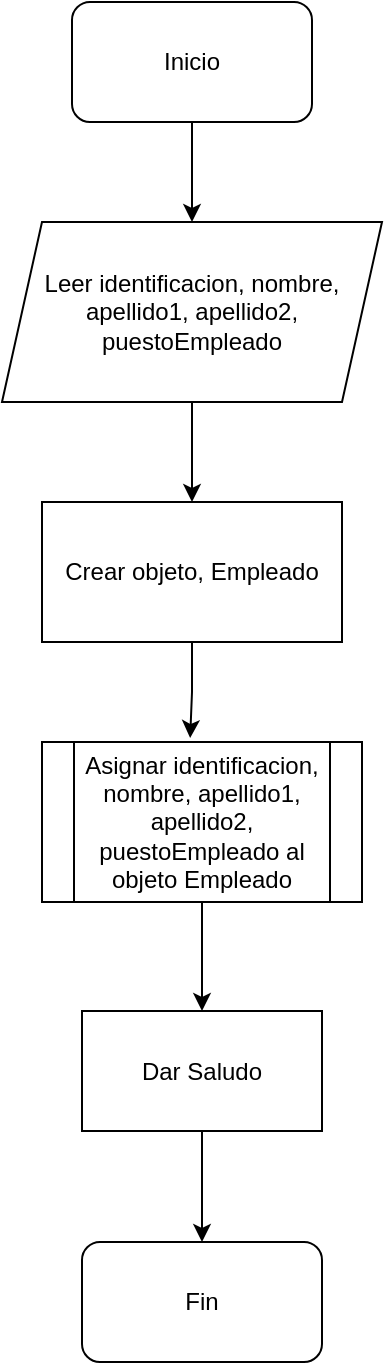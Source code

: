 <mxfile version="21.3.5" type="device">
  <diagram name="Página-1" id="_B_7Tgoe19x5gq8TU8ye">
    <mxGraphModel dx="1674" dy="764" grid="1" gridSize="10" guides="1" tooltips="1" connect="1" arrows="1" fold="1" page="1" pageScale="1" pageWidth="827" pageHeight="1169" math="0" shadow="0">
      <root>
        <mxCell id="0" />
        <mxCell id="1" parent="0" />
        <mxCell id="R6-IvVSr5zqjlBQidt5z-8" style="edgeStyle=orthogonalEdgeStyle;rounded=0;orthogonalLoop=1;jettySize=auto;html=1;entryX=0.5;entryY=0;entryDx=0;entryDy=0;" edge="1" parent="1" source="R6-IvVSr5zqjlBQidt5z-1" target="R6-IvVSr5zqjlBQidt5z-2">
          <mxGeometry relative="1" as="geometry" />
        </mxCell>
        <mxCell id="R6-IvVSr5zqjlBQidt5z-1" value="Inicio" style="rounded=1;whiteSpace=wrap;html=1;" vertex="1" parent="1">
          <mxGeometry x="340" y="80" width="120" height="60" as="geometry" />
        </mxCell>
        <mxCell id="R6-IvVSr5zqjlBQidt5z-9" style="edgeStyle=orthogonalEdgeStyle;rounded=0;orthogonalLoop=1;jettySize=auto;html=1;entryX=0.5;entryY=0;entryDx=0;entryDy=0;" edge="1" parent="1" source="R6-IvVSr5zqjlBQidt5z-2" target="R6-IvVSr5zqjlBQidt5z-4">
          <mxGeometry relative="1" as="geometry" />
        </mxCell>
        <mxCell id="R6-IvVSr5zqjlBQidt5z-2" value="Leer identificacion, nombre, apellido1, apellido2, puestoEmpleado" style="shape=parallelogram;perimeter=parallelogramPerimeter;whiteSpace=wrap;html=1;fixedSize=1;" vertex="1" parent="1">
          <mxGeometry x="305" y="190" width="190" height="90" as="geometry" />
        </mxCell>
        <mxCell id="R6-IvVSr5zqjlBQidt5z-10" style="edgeStyle=orthogonalEdgeStyle;rounded=0;orthogonalLoop=1;jettySize=auto;html=1;entryX=0.463;entryY=-0.025;entryDx=0;entryDy=0;entryPerimeter=0;" edge="1" parent="1" source="R6-IvVSr5zqjlBQidt5z-4" target="R6-IvVSr5zqjlBQidt5z-5">
          <mxGeometry relative="1" as="geometry" />
        </mxCell>
        <mxCell id="R6-IvVSr5zqjlBQidt5z-4" value="Crear objeto, Empleado" style="rounded=0;whiteSpace=wrap;html=1;" vertex="1" parent="1">
          <mxGeometry x="325" y="330" width="150" height="70" as="geometry" />
        </mxCell>
        <mxCell id="R6-IvVSr5zqjlBQidt5z-11" style="edgeStyle=orthogonalEdgeStyle;rounded=0;orthogonalLoop=1;jettySize=auto;html=1;entryX=0.5;entryY=0;entryDx=0;entryDy=0;" edge="1" parent="1" source="R6-IvVSr5zqjlBQidt5z-5" target="R6-IvVSr5zqjlBQidt5z-6">
          <mxGeometry relative="1" as="geometry" />
        </mxCell>
        <mxCell id="R6-IvVSr5zqjlBQidt5z-5" value="Asignar identificacion, nombre, apellido1, apellido2, puestoEmpleado al objeto Empleado" style="shape=process;whiteSpace=wrap;html=1;backgroundOutline=1;" vertex="1" parent="1">
          <mxGeometry x="325" y="450" width="160" height="80" as="geometry" />
        </mxCell>
        <mxCell id="R6-IvVSr5zqjlBQidt5z-12" style="edgeStyle=orthogonalEdgeStyle;rounded=0;orthogonalLoop=1;jettySize=auto;html=1;" edge="1" parent="1" source="R6-IvVSr5zqjlBQidt5z-6" target="R6-IvVSr5zqjlBQidt5z-7">
          <mxGeometry relative="1" as="geometry" />
        </mxCell>
        <mxCell id="R6-IvVSr5zqjlBQidt5z-6" value="Dar Saludo" style="rounded=0;whiteSpace=wrap;html=1;" vertex="1" parent="1">
          <mxGeometry x="345" y="584.5" width="120" height="60" as="geometry" />
        </mxCell>
        <mxCell id="R6-IvVSr5zqjlBQidt5z-7" value="Fin" style="rounded=1;whiteSpace=wrap;html=1;" vertex="1" parent="1">
          <mxGeometry x="345" y="700" width="120" height="60" as="geometry" />
        </mxCell>
      </root>
    </mxGraphModel>
  </diagram>
</mxfile>
